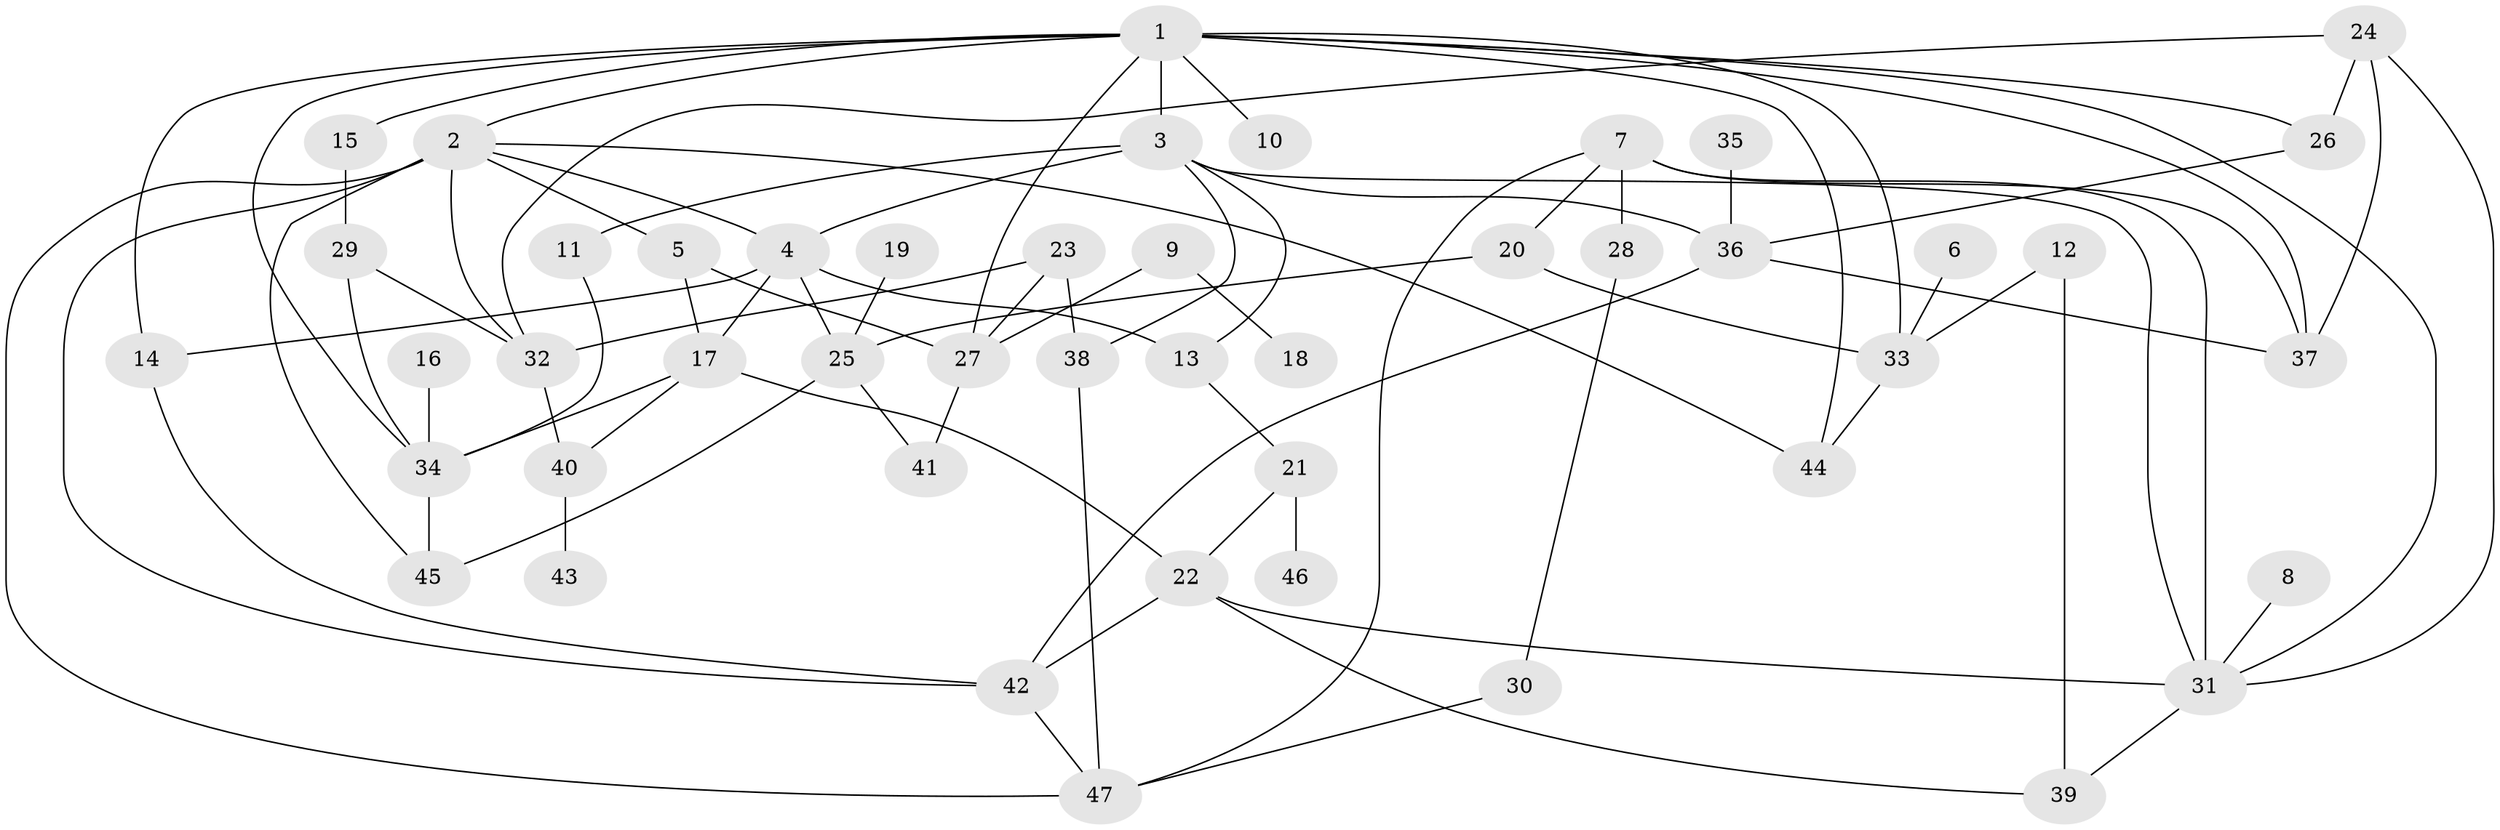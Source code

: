 // original degree distribution, {7: 0.021505376344086023, 9: 0.010752688172043012, 3: 0.24731182795698925, 4: 0.15053763440860216, 2: 0.3225806451612903, 6: 0.053763440860215055, 5: 0.053763440860215055, 1: 0.13978494623655913}
// Generated by graph-tools (version 1.1) at 2025/25/03/09/25 03:25:31]
// undirected, 47 vertices, 83 edges
graph export_dot {
graph [start="1"]
  node [color=gray90,style=filled];
  1;
  2;
  3;
  4;
  5;
  6;
  7;
  8;
  9;
  10;
  11;
  12;
  13;
  14;
  15;
  16;
  17;
  18;
  19;
  20;
  21;
  22;
  23;
  24;
  25;
  26;
  27;
  28;
  29;
  30;
  31;
  32;
  33;
  34;
  35;
  36;
  37;
  38;
  39;
  40;
  41;
  42;
  43;
  44;
  45;
  46;
  47;
  1 -- 2 [weight=1.0];
  1 -- 3 [weight=1.0];
  1 -- 10 [weight=1.0];
  1 -- 14 [weight=1.0];
  1 -- 15 [weight=2.0];
  1 -- 26 [weight=1.0];
  1 -- 27 [weight=1.0];
  1 -- 31 [weight=1.0];
  1 -- 33 [weight=2.0];
  1 -- 34 [weight=2.0];
  1 -- 37 [weight=1.0];
  1 -- 44 [weight=1.0];
  2 -- 4 [weight=1.0];
  2 -- 5 [weight=2.0];
  2 -- 32 [weight=1.0];
  2 -- 42 [weight=1.0];
  2 -- 44 [weight=1.0];
  2 -- 45 [weight=1.0];
  2 -- 47 [weight=1.0];
  3 -- 4 [weight=2.0];
  3 -- 11 [weight=1.0];
  3 -- 13 [weight=1.0];
  3 -- 31 [weight=1.0];
  3 -- 36 [weight=1.0];
  3 -- 38 [weight=1.0];
  4 -- 13 [weight=1.0];
  4 -- 14 [weight=1.0];
  4 -- 17 [weight=1.0];
  4 -- 25 [weight=2.0];
  5 -- 17 [weight=1.0];
  5 -- 27 [weight=1.0];
  6 -- 33 [weight=1.0];
  7 -- 20 [weight=1.0];
  7 -- 28 [weight=1.0];
  7 -- 31 [weight=1.0];
  7 -- 37 [weight=1.0];
  7 -- 47 [weight=1.0];
  8 -- 31 [weight=1.0];
  9 -- 18 [weight=2.0];
  9 -- 27 [weight=1.0];
  11 -- 34 [weight=1.0];
  12 -- 33 [weight=1.0];
  12 -- 39 [weight=1.0];
  13 -- 21 [weight=1.0];
  14 -- 42 [weight=1.0];
  15 -- 29 [weight=1.0];
  16 -- 34 [weight=1.0];
  17 -- 22 [weight=1.0];
  17 -- 34 [weight=1.0];
  17 -- 40 [weight=1.0];
  19 -- 25 [weight=1.0];
  20 -- 25 [weight=1.0];
  20 -- 33 [weight=1.0];
  21 -- 22 [weight=1.0];
  21 -- 46 [weight=1.0];
  22 -- 31 [weight=1.0];
  22 -- 39 [weight=1.0];
  22 -- 42 [weight=1.0];
  23 -- 27 [weight=1.0];
  23 -- 32 [weight=1.0];
  23 -- 38 [weight=1.0];
  24 -- 26 [weight=1.0];
  24 -- 31 [weight=1.0];
  24 -- 32 [weight=1.0];
  24 -- 37 [weight=1.0];
  25 -- 41 [weight=1.0];
  25 -- 45 [weight=1.0];
  26 -- 36 [weight=1.0];
  27 -- 41 [weight=1.0];
  28 -- 30 [weight=1.0];
  29 -- 32 [weight=1.0];
  29 -- 34 [weight=1.0];
  30 -- 47 [weight=1.0];
  31 -- 39 [weight=1.0];
  32 -- 40 [weight=1.0];
  33 -- 44 [weight=1.0];
  34 -- 45 [weight=1.0];
  35 -- 36 [weight=2.0];
  36 -- 37 [weight=1.0];
  36 -- 42 [weight=1.0];
  38 -- 47 [weight=1.0];
  40 -- 43 [weight=1.0];
  42 -- 47 [weight=1.0];
}

